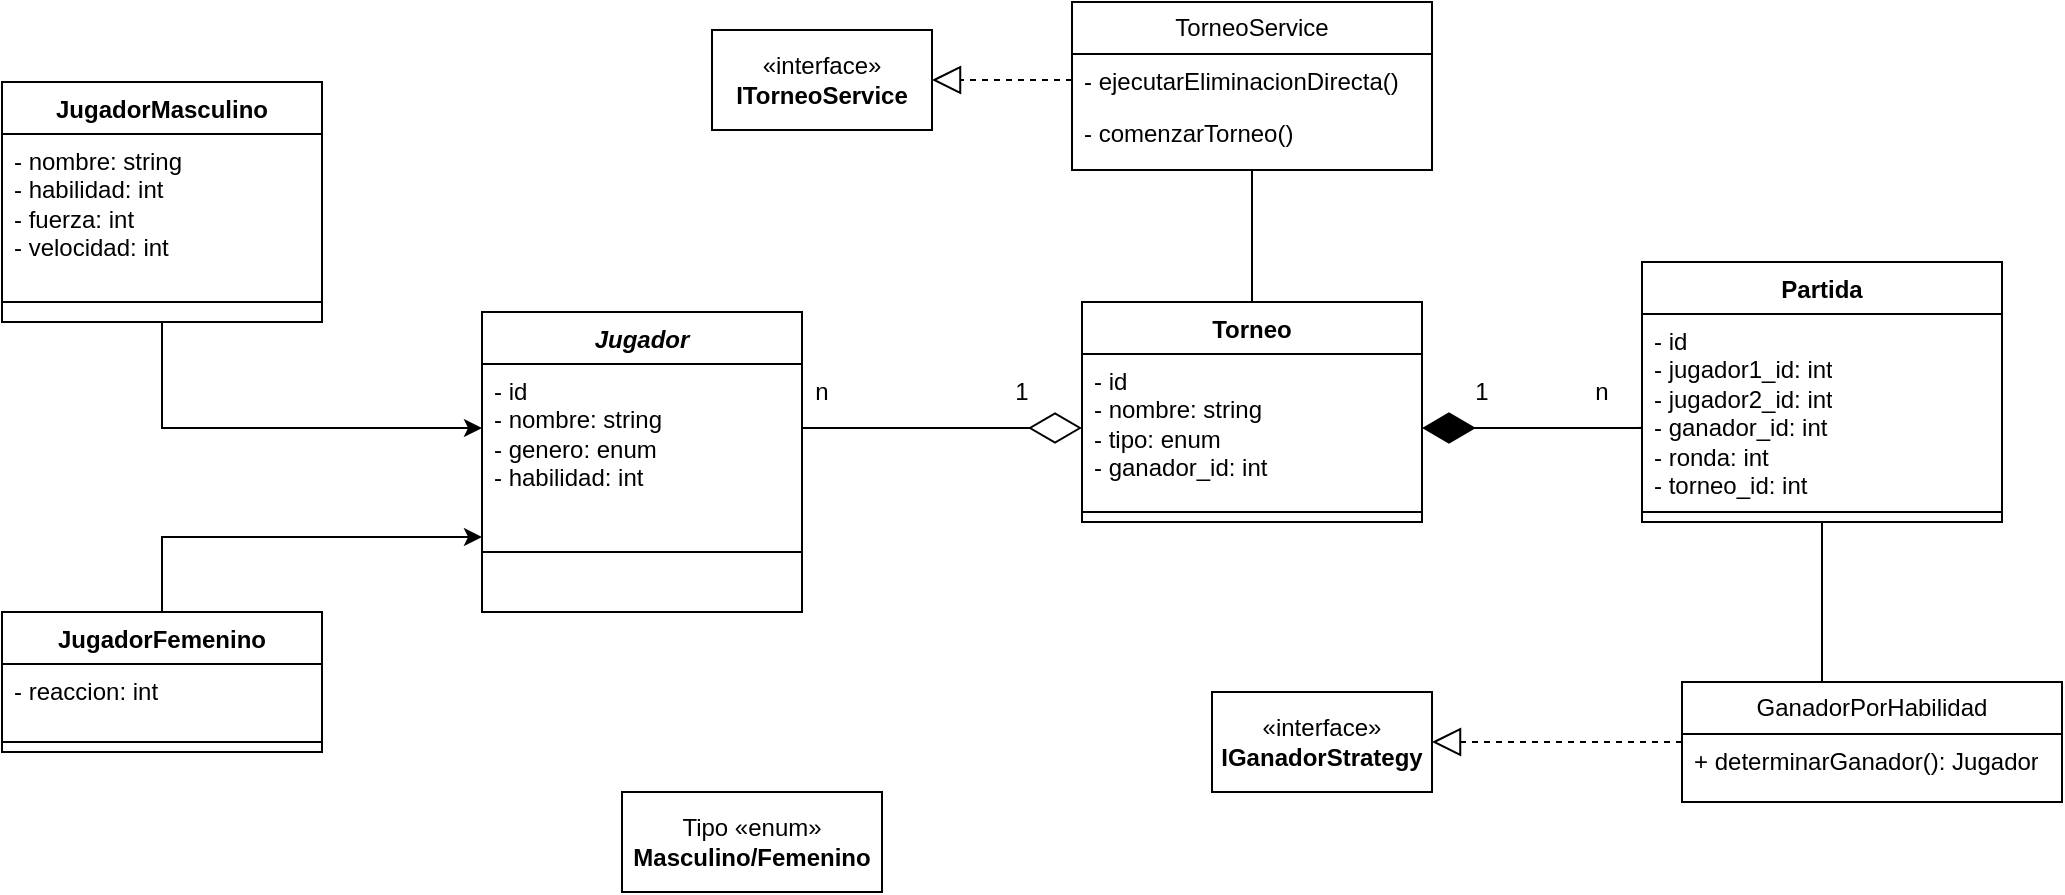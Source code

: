 <mxfile version="26.0.11">
  <diagram id="C5RBs43oDa-KdzZeNtuy" name="Page-1">
    <mxGraphModel dx="1569" dy="2064" grid="1" gridSize="10" guides="1" tooltips="1" connect="1" arrows="1" fold="1" page="1" pageScale="1" pageWidth="827" pageHeight="1169" math="0" shadow="0">
      <root>
        <mxCell id="WIyWlLk6GJQsqaUBKTNV-0" />
        <mxCell id="WIyWlLk6GJQsqaUBKTNV-1" parent="WIyWlLk6GJQsqaUBKTNV-0" />
        <mxCell id="BSDesLmPyDROeuHf_A1r-0" value="&lt;i&gt;Jugador&lt;/i&gt;" style="swimlane;fontStyle=1;align=center;verticalAlign=top;childLayout=stackLayout;horizontal=1;startSize=26;horizontalStack=0;resizeParent=1;resizeParentMax=0;resizeLast=0;collapsible=1;marginBottom=0;whiteSpace=wrap;html=1;" parent="WIyWlLk6GJQsqaUBKTNV-1" vertex="1">
          <mxGeometry x="20" y="-125" width="160" height="150" as="geometry" />
        </mxCell>
        <mxCell id="BSDesLmPyDROeuHf_A1r-1" value="&lt;div&gt;- id&lt;/div&gt;- nombre: string&lt;div&gt;- genero: enum&lt;/div&gt;&lt;div&gt;- habilidad: int&lt;/div&gt;&lt;div&gt;&lt;br&gt;&lt;/div&gt;&lt;div&gt;&lt;div&gt;&lt;br&gt;&lt;/div&gt;&lt;/div&gt;" style="text;strokeColor=none;fillColor=none;align=left;verticalAlign=top;spacingLeft=4;spacingRight=4;overflow=hidden;rotatable=0;points=[[0,0.5],[1,0.5]];portConstraint=eastwest;whiteSpace=wrap;html=1;" parent="BSDesLmPyDROeuHf_A1r-0" vertex="1">
          <mxGeometry y="26" width="160" height="64" as="geometry" />
        </mxCell>
        <mxCell id="BSDesLmPyDROeuHf_A1r-2" value="" style="line;strokeWidth=1;fillColor=none;align=left;verticalAlign=middle;spacingTop=-1;spacingLeft=3;spacingRight=3;rotatable=0;labelPosition=right;points=[];portConstraint=eastwest;strokeColor=inherit;" parent="BSDesLmPyDROeuHf_A1r-0" vertex="1">
          <mxGeometry y="90" width="160" height="60" as="geometry" />
        </mxCell>
        <mxCell id="BSDesLmPyDROeuHf_A1r-4" value="Partida" style="swimlane;fontStyle=1;align=center;verticalAlign=top;childLayout=stackLayout;horizontal=1;startSize=26;horizontalStack=0;resizeParent=1;resizeParentMax=0;resizeLast=0;collapsible=1;marginBottom=0;whiteSpace=wrap;html=1;" parent="WIyWlLk6GJQsqaUBKTNV-1" vertex="1">
          <mxGeometry x="600" y="-150" width="180" height="130" as="geometry" />
        </mxCell>
        <mxCell id="BSDesLmPyDROeuHf_A1r-5" value="&lt;div&gt;- id&lt;/div&gt;- jugador1_id: int&lt;div&gt;- jugador2_id: int&lt;/div&gt;&lt;div&gt;- ganador_id: int&lt;/div&gt;&lt;div&gt;- ronda: int&lt;/div&gt;&lt;div&gt;- torneo_id: int&lt;/div&gt;&lt;div&gt;&lt;div&gt;&lt;br&gt;&lt;/div&gt;&lt;/div&gt;" style="text;strokeColor=none;fillColor=none;align=left;verticalAlign=top;spacingLeft=4;spacingRight=4;overflow=hidden;rotatable=0;points=[[0,0.5],[1,0.5]];portConstraint=eastwest;whiteSpace=wrap;html=1;" parent="BSDesLmPyDROeuHf_A1r-4" vertex="1">
          <mxGeometry y="26" width="180" height="94" as="geometry" />
        </mxCell>
        <mxCell id="BSDesLmPyDROeuHf_A1r-6" value="" style="line;strokeWidth=1;fillColor=none;align=left;verticalAlign=middle;spacingTop=-1;spacingLeft=3;spacingRight=3;rotatable=0;labelPosition=right;points=[];portConstraint=eastwest;strokeColor=inherit;" parent="BSDesLmPyDROeuHf_A1r-4" vertex="1">
          <mxGeometry y="120" width="180" height="10" as="geometry" />
        </mxCell>
        <mxCell id="BSDesLmPyDROeuHf_A1r-7" value="Torneo" style="swimlane;fontStyle=1;align=center;verticalAlign=top;childLayout=stackLayout;horizontal=1;startSize=26;horizontalStack=0;resizeParent=1;resizeParentMax=0;resizeLast=0;collapsible=1;marginBottom=0;whiteSpace=wrap;html=1;" parent="WIyWlLk6GJQsqaUBKTNV-1" vertex="1">
          <mxGeometry x="320" y="-130" width="170" height="110" as="geometry" />
        </mxCell>
        <mxCell id="BSDesLmPyDROeuHf_A1r-8" value="&lt;div&gt;- id&lt;/div&gt;- nombre: string&lt;div&gt;- tipo: enum&lt;/div&gt;&lt;div&gt;- ganador_id: int&lt;/div&gt;&lt;div&gt;&lt;div&gt;&lt;br&gt;&lt;/div&gt;&lt;/div&gt;" style="text;strokeColor=none;fillColor=none;align=left;verticalAlign=top;spacingLeft=4;spacingRight=4;overflow=hidden;rotatable=0;points=[[0,0.5],[1,0.5]];portConstraint=eastwest;whiteSpace=wrap;html=1;" parent="BSDesLmPyDROeuHf_A1r-7" vertex="1">
          <mxGeometry y="26" width="170" height="74" as="geometry" />
        </mxCell>
        <mxCell id="BSDesLmPyDROeuHf_A1r-9" value="" style="line;strokeWidth=1;fillColor=none;align=left;verticalAlign=middle;spacingTop=-1;spacingLeft=3;spacingRight=3;rotatable=0;labelPosition=right;points=[];portConstraint=eastwest;strokeColor=inherit;" parent="BSDesLmPyDROeuHf_A1r-7" vertex="1">
          <mxGeometry y="100" width="170" height="10" as="geometry" />
        </mxCell>
        <mxCell id="BSDesLmPyDROeuHf_A1r-24" value="" style="endArrow=diamondThin;endFill=0;endSize=24;html=1;rounded=0;exitX=1;exitY=0.5;exitDx=0;exitDy=0;entryX=0;entryY=0.5;entryDx=0;entryDy=0;" parent="WIyWlLk6GJQsqaUBKTNV-1" source="BSDesLmPyDROeuHf_A1r-1" target="BSDesLmPyDROeuHf_A1r-8" edge="1">
          <mxGeometry width="160" relative="1" as="geometry">
            <mxPoint x="334" y="230" as="sourcePoint" />
            <mxPoint x="494" y="230" as="targetPoint" />
            <Array as="points">
              <mxPoint x="240" y="-67" />
            </Array>
          </mxGeometry>
        </mxCell>
        <mxCell id="BSDesLmPyDROeuHf_A1r-25" value="" style="endArrow=diamondThin;endFill=1;endSize=24;html=1;rounded=0;exitX=-0.007;exitY=0.605;exitDx=0;exitDy=0;entryX=1;entryY=0.5;entryDx=0;entryDy=0;exitPerimeter=0;" parent="WIyWlLk6GJQsqaUBKTNV-1" source="BSDesLmPyDROeuHf_A1r-5" target="BSDesLmPyDROeuHf_A1r-8" edge="1">
          <mxGeometry width="160" relative="1" as="geometry">
            <mxPoint x="320" y="70" as="sourcePoint" />
            <mxPoint x="480" y="70" as="targetPoint" />
            <Array as="points">
              <mxPoint x="600" y="-67" />
            </Array>
          </mxGeometry>
        </mxCell>
        <mxCell id="BSDesLmPyDROeuHf_A1r-26" value="«interface»&lt;br&gt;&lt;b&gt;ITorneoService&lt;/b&gt;" style="html=1;whiteSpace=wrap;" parent="WIyWlLk6GJQsqaUBKTNV-1" vertex="1">
          <mxGeometry x="135" y="-266" width="110" height="50" as="geometry" />
        </mxCell>
        <mxCell id="BSDesLmPyDROeuHf_A1r-28" value="1" style="text;html=1;align=center;verticalAlign=middle;whiteSpace=wrap;rounded=0;" parent="WIyWlLk6GJQsqaUBKTNV-1" vertex="1">
          <mxGeometry x="490" y="-100" width="60" height="30" as="geometry" />
        </mxCell>
        <mxCell id="BSDesLmPyDROeuHf_A1r-29" value="n" style="text;html=1;align=center;verticalAlign=middle;whiteSpace=wrap;rounded=0;" parent="WIyWlLk6GJQsqaUBKTNV-1" vertex="1">
          <mxGeometry x="550" y="-100" width="60" height="30" as="geometry" />
        </mxCell>
        <mxCell id="BSDesLmPyDROeuHf_A1r-30" value="1" style="text;html=1;align=center;verticalAlign=middle;whiteSpace=wrap;rounded=0;" parent="WIyWlLk6GJQsqaUBKTNV-1" vertex="1">
          <mxGeometry x="260" y="-100" width="60" height="30" as="geometry" />
        </mxCell>
        <mxCell id="BSDesLmPyDROeuHf_A1r-32" value="TorneoService" style="swimlane;fontStyle=0;childLayout=stackLayout;horizontal=1;startSize=26;fillColor=none;horizontalStack=0;resizeParent=1;resizeParentMax=0;resizeLast=0;collapsible=1;marginBottom=0;whiteSpace=wrap;html=1;" parent="WIyWlLk6GJQsqaUBKTNV-1" vertex="1">
          <mxGeometry x="315" y="-280" width="180" height="84" as="geometry" />
        </mxCell>
        <mxCell id="BSDesLmPyDROeuHf_A1r-33" value="- ejecutarEliminacionDirecta()&lt;div&gt;&lt;br&gt;&lt;/div&gt;" style="text;strokeColor=none;fillColor=none;align=left;verticalAlign=top;spacingLeft=4;spacingRight=4;overflow=hidden;rotatable=0;points=[[0,0.5],[1,0.5]];portConstraint=eastwest;whiteSpace=wrap;html=1;" parent="BSDesLmPyDROeuHf_A1r-32" vertex="1">
          <mxGeometry y="26" width="180" height="26" as="geometry" />
        </mxCell>
        <mxCell id="BSDesLmPyDROeuHf_A1r-35" value="- comenzarTorneo()" style="text;strokeColor=none;fillColor=none;align=left;verticalAlign=top;spacingLeft=4;spacingRight=4;overflow=hidden;rotatable=0;points=[[0,0.5],[1,0.5]];portConstraint=eastwest;whiteSpace=wrap;html=1;" parent="BSDesLmPyDROeuHf_A1r-32" vertex="1">
          <mxGeometry y="52" width="180" height="32" as="geometry" />
        </mxCell>
        <mxCell id="BSDesLmPyDROeuHf_A1r-36" value="n" style="text;html=1;align=center;verticalAlign=middle;whiteSpace=wrap;rounded=0;" parent="WIyWlLk6GJQsqaUBKTNV-1" vertex="1">
          <mxGeometry x="160" y="-100" width="60" height="30" as="geometry" />
        </mxCell>
        <mxCell id="tMYOl7LoYBBSRdMc6aLl-0" value="Tipo «enum»&lt;br&gt;&lt;b&gt;Masculino/Femenino&lt;/b&gt;" style="html=1;whiteSpace=wrap;" parent="WIyWlLk6GJQsqaUBKTNV-1" vertex="1">
          <mxGeometry x="90" y="115" width="130" height="50" as="geometry" />
        </mxCell>
        <mxCell id="tMYOl7LoYBBSRdMc6aLl-1" value="" style="endArrow=block;dashed=1;endFill=0;endSize=12;html=1;rounded=0;exitX=0;exitY=0.5;exitDx=0;exitDy=0;entryX=1;entryY=0.5;entryDx=0;entryDy=0;" parent="WIyWlLk6GJQsqaUBKTNV-1" source="BSDesLmPyDROeuHf_A1r-33" edge="1" target="BSDesLmPyDROeuHf_A1r-26">
          <mxGeometry width="160" relative="1" as="geometry">
            <mxPoint x="380" y="-160" as="sourcePoint" />
            <mxPoint x="405" y="-240" as="targetPoint" />
          </mxGeometry>
        </mxCell>
        <mxCell id="F-mBVPJo4Fel3saxXAAG-0" value="" style="endArrow=none;html=1;rounded=0;exitX=0.5;exitY=0;exitDx=0;exitDy=0;entryX=0.5;entryY=1;entryDx=0;entryDy=0;entryPerimeter=0;" edge="1" parent="WIyWlLk6GJQsqaUBKTNV-1" source="BSDesLmPyDROeuHf_A1r-7" target="BSDesLmPyDROeuHf_A1r-35">
          <mxGeometry width="50" height="50" relative="1" as="geometry">
            <mxPoint x="380" y="-130" as="sourcePoint" />
            <mxPoint x="410" y="-170" as="targetPoint" />
            <Array as="points">
              <mxPoint x="405" y="-150" />
            </Array>
          </mxGeometry>
        </mxCell>
        <mxCell id="F-mBVPJo4Fel3saxXAAG-5" value="«interface»&lt;br&gt;&lt;b&gt;IGanadorStrategy&lt;/b&gt;" style="html=1;whiteSpace=wrap;" vertex="1" parent="WIyWlLk6GJQsqaUBKTNV-1">
          <mxGeometry x="385" y="65" width="110" height="50" as="geometry" />
        </mxCell>
        <mxCell id="F-mBVPJo4Fel3saxXAAG-6" value="" style="endArrow=block;dashed=1;endFill=0;endSize=12;html=1;rounded=0;entryX=1;entryY=0.5;entryDx=0;entryDy=0;exitX=0;exitY=0.5;exitDx=0;exitDy=0;" edge="1" parent="WIyWlLk6GJQsqaUBKTNV-1" source="F-mBVPJo4Fel3saxXAAG-8" target="F-mBVPJo4Fel3saxXAAG-5">
          <mxGeometry width="160" relative="1" as="geometry">
            <mxPoint x="590" y="90" as="sourcePoint" />
            <mxPoint x="490" y="60" as="targetPoint" />
          </mxGeometry>
        </mxCell>
        <mxCell id="F-mBVPJo4Fel3saxXAAG-7" value="" style="endArrow=none;html=1;rounded=0;entryX=0.5;entryY=1;entryDx=0;entryDy=0;exitX=0.5;exitY=0;exitDx=0;exitDy=0;" edge="1" parent="WIyWlLk6GJQsqaUBKTNV-1" target="BSDesLmPyDROeuHf_A1r-4">
          <mxGeometry width="50" height="50" relative="1" as="geometry">
            <mxPoint x="690" y="60" as="sourcePoint" />
            <mxPoint x="680" y="-20" as="targetPoint" />
          </mxGeometry>
        </mxCell>
        <mxCell id="F-mBVPJo4Fel3saxXAAG-8" value="GanadorPorHabilidad" style="swimlane;fontStyle=0;childLayout=stackLayout;horizontal=1;startSize=26;fillColor=none;horizontalStack=0;resizeParent=1;resizeParentMax=0;resizeLast=0;collapsible=1;marginBottom=0;whiteSpace=wrap;html=1;" vertex="1" parent="WIyWlLk6GJQsqaUBKTNV-1">
          <mxGeometry x="620" y="60" width="190" height="60" as="geometry" />
        </mxCell>
        <mxCell id="F-mBVPJo4Fel3saxXAAG-9" value="+ determinarGanador(): Jugador" style="text;strokeColor=none;fillColor=none;align=left;verticalAlign=top;spacingLeft=4;spacingRight=4;overflow=hidden;rotatable=0;points=[[0,0.5],[1,0.5]];portConstraint=eastwest;whiteSpace=wrap;html=1;" vertex="1" parent="F-mBVPJo4Fel3saxXAAG-8">
          <mxGeometry y="26" width="190" height="34" as="geometry" />
        </mxCell>
        <mxCell id="F-mBVPJo4Fel3saxXAAG-12" value="JugadorMasculino" style="swimlane;fontStyle=1;align=center;verticalAlign=top;childLayout=stackLayout;horizontal=1;startSize=26;horizontalStack=0;resizeParent=1;resizeParentMax=0;resizeLast=0;collapsible=1;marginBottom=0;whiteSpace=wrap;html=1;" vertex="1" parent="WIyWlLk6GJQsqaUBKTNV-1">
          <mxGeometry x="-220" y="-240" width="160" height="120" as="geometry" />
        </mxCell>
        <mxCell id="F-mBVPJo4Fel3saxXAAG-13" value="&lt;div&gt;&lt;span style=&quot;background-color: transparent; color: light-dark(rgb(0, 0, 0), rgb(255, 255, 255));&quot;&gt;- nombre: string&lt;/span&gt;&lt;/div&gt;&lt;div&gt;- habilidad: int&lt;/div&gt;&lt;div&gt;- fuerza: int&lt;/div&gt;&lt;div&gt;- velocidad: int&lt;/div&gt;&lt;div&gt;&lt;div&gt;&lt;br&gt;&lt;/div&gt;&lt;/div&gt;" style="text;strokeColor=none;fillColor=none;align=left;verticalAlign=top;spacingLeft=4;spacingRight=4;overflow=hidden;rotatable=0;points=[[0,0.5],[1,0.5]];portConstraint=eastwest;whiteSpace=wrap;html=1;" vertex="1" parent="F-mBVPJo4Fel3saxXAAG-12">
          <mxGeometry y="26" width="160" height="74" as="geometry" />
        </mxCell>
        <mxCell id="F-mBVPJo4Fel3saxXAAG-14" value="" style="line;strokeWidth=1;fillColor=none;align=left;verticalAlign=middle;spacingTop=-1;spacingLeft=3;spacingRight=3;rotatable=0;labelPosition=right;points=[];portConstraint=eastwest;strokeColor=inherit;" vertex="1" parent="F-mBVPJo4Fel3saxXAAG-12">
          <mxGeometry y="100" width="160" height="20" as="geometry" />
        </mxCell>
        <mxCell id="F-mBVPJo4Fel3saxXAAG-15" value="JugadorFemenino" style="swimlane;fontStyle=1;align=center;verticalAlign=top;childLayout=stackLayout;horizontal=1;startSize=26;horizontalStack=0;resizeParent=1;resizeParentMax=0;resizeLast=0;collapsible=1;marginBottom=0;whiteSpace=wrap;html=1;" vertex="1" parent="WIyWlLk6GJQsqaUBKTNV-1">
          <mxGeometry x="-220" y="25" width="160" height="70" as="geometry" />
        </mxCell>
        <mxCell id="F-mBVPJo4Fel3saxXAAG-16" value="&lt;div&gt;&lt;span style=&quot;background-color: transparent; color: light-dark(rgb(0, 0, 0), rgb(255, 255, 255));&quot;&gt;- reaccion: int&lt;/span&gt;&lt;/div&gt;&lt;div&gt;&lt;div&gt;&lt;br&gt;&lt;/div&gt;&lt;/div&gt;" style="text;strokeColor=none;fillColor=none;align=left;verticalAlign=top;spacingLeft=4;spacingRight=4;overflow=hidden;rotatable=0;points=[[0,0.5],[1,0.5]];portConstraint=eastwest;whiteSpace=wrap;html=1;" vertex="1" parent="F-mBVPJo4Fel3saxXAAG-15">
          <mxGeometry y="26" width="160" height="34" as="geometry" />
        </mxCell>
        <mxCell id="F-mBVPJo4Fel3saxXAAG-17" value="" style="line;strokeWidth=1;fillColor=none;align=left;verticalAlign=middle;spacingTop=-1;spacingLeft=3;spacingRight=3;rotatable=0;labelPosition=right;points=[];portConstraint=eastwest;strokeColor=inherit;" vertex="1" parent="F-mBVPJo4Fel3saxXAAG-15">
          <mxGeometry y="60" width="160" height="10" as="geometry" />
        </mxCell>
        <mxCell id="F-mBVPJo4Fel3saxXAAG-23" value="" style="endArrow=classic;html=1;rounded=0;exitX=0.5;exitY=0;exitDx=0;exitDy=0;entryX=0;entryY=0.75;entryDx=0;entryDy=0;edgeStyle=orthogonalEdgeStyle;" edge="1" parent="WIyWlLk6GJQsqaUBKTNV-1" source="F-mBVPJo4Fel3saxXAAG-15" target="BSDesLmPyDROeuHf_A1r-0">
          <mxGeometry width="50" height="50" relative="1" as="geometry">
            <mxPoint x="-20" y="-20" as="sourcePoint" />
            <mxPoint x="30" y="-70" as="targetPoint" />
          </mxGeometry>
        </mxCell>
        <mxCell id="F-mBVPJo4Fel3saxXAAG-24" value="" style="endArrow=classic;html=1;rounded=0;exitX=0.5;exitY=1;exitDx=0;exitDy=0;entryX=0;entryY=0.5;entryDx=0;entryDy=0;edgeStyle=orthogonalEdgeStyle;" edge="1" parent="WIyWlLk6GJQsqaUBKTNV-1" source="F-mBVPJo4Fel3saxXAAG-12" target="BSDesLmPyDROeuHf_A1r-1">
          <mxGeometry width="50" height="50" relative="1" as="geometry">
            <mxPoint x="-20" y="-20" as="sourcePoint" />
            <mxPoint x="-30" y="-40" as="targetPoint" />
          </mxGeometry>
        </mxCell>
      </root>
    </mxGraphModel>
  </diagram>
</mxfile>
